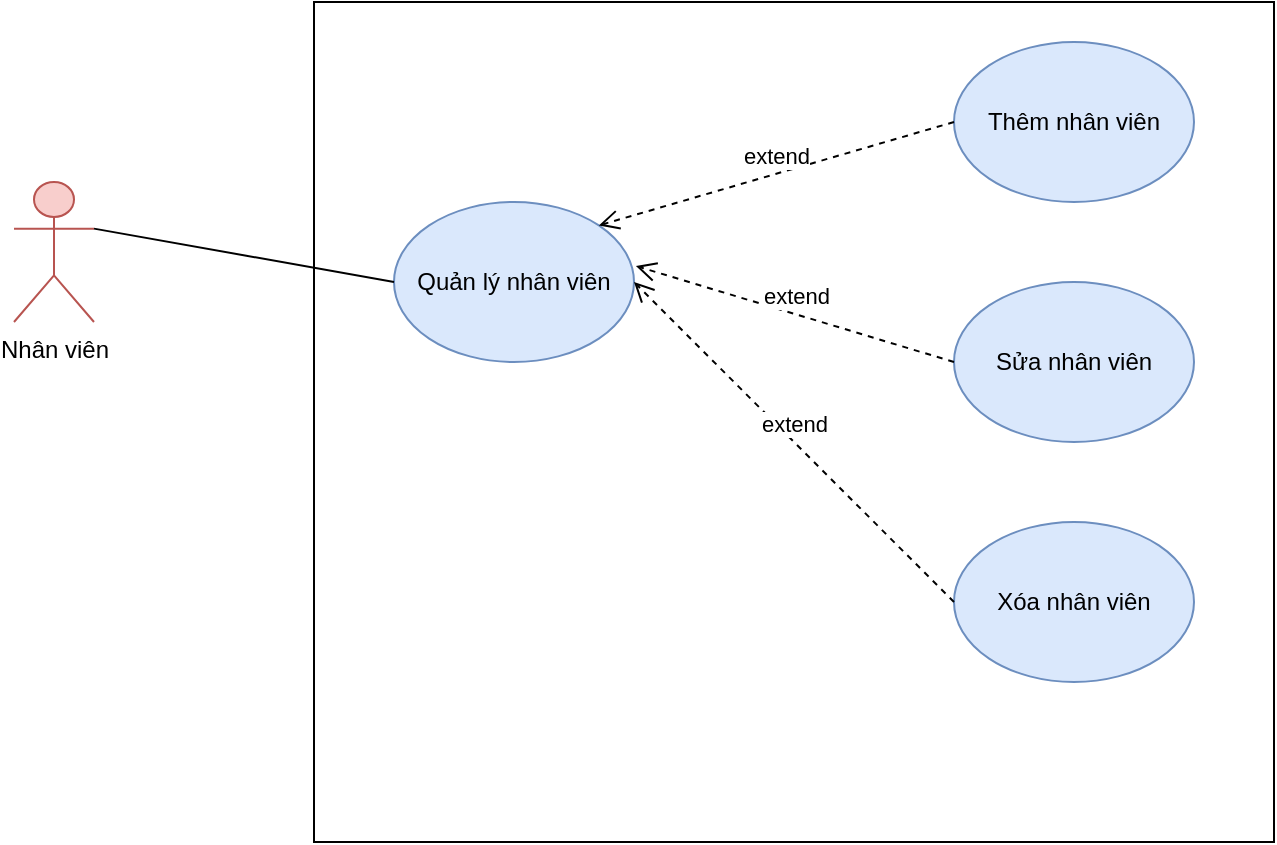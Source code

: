 <mxfile version="14.4.3" type="device"><diagram id="E_LgR0veNHQyCuvZdZR6" name="Page-1"><mxGraphModel dx="852" dy="494" grid="1" gridSize="10" guides="1" tooltips="1" connect="1" arrows="1" fold="1" page="1" pageScale="1" pageWidth="3300" pageHeight="4681" math="0" shadow="0"><root><mxCell id="0"/><mxCell id="1" parent="0"/><mxCell id="RzALi3BaZu-UWbF0h0M--13" value="" style="rounded=0;whiteSpace=wrap;html=1;" parent="1" vertex="1"><mxGeometry x="240" y="60" width="480" height="420" as="geometry"/></mxCell><mxCell id="RzALi3BaZu-UWbF0h0M--1" value="Nhân viên" style="shape=umlActor;verticalLabelPosition=bottom;verticalAlign=top;html=1;outlineConnect=0;fillColor=#f8cecc;strokeColor=#b85450;" parent="1" vertex="1"><mxGeometry x="90" y="150" width="40" height="70" as="geometry"/></mxCell><mxCell id="RzALi3BaZu-UWbF0h0M--2" value="Quản lý nhân viên" style="ellipse;whiteSpace=wrap;html=1;fillColor=#dae8fc;strokeColor=#6c8ebf;" parent="1" vertex="1"><mxGeometry x="280" y="160" width="120" height="80" as="geometry"/></mxCell><mxCell id="RzALi3BaZu-UWbF0h0M--3" value="Thêm nhân viên" style="ellipse;whiteSpace=wrap;html=1;fillColor=#dae8fc;strokeColor=#6c8ebf;" parent="1" vertex="1"><mxGeometry x="560" y="80" width="120" height="80" as="geometry"/></mxCell><mxCell id="RzALi3BaZu-UWbF0h0M--5" value="Sửa nhân viên" style="ellipse;whiteSpace=wrap;html=1;fillColor=#dae8fc;strokeColor=#6c8ebf;" parent="1" vertex="1"><mxGeometry x="560" y="200" width="120" height="80" as="geometry"/></mxCell><mxCell id="RzALi3BaZu-UWbF0h0M--6" value="Xóa nhân viên" style="ellipse;whiteSpace=wrap;html=1;fillColor=#dae8fc;strokeColor=#6c8ebf;" parent="1" vertex="1"><mxGeometry x="560" y="320" width="120" height="80" as="geometry"/></mxCell><mxCell id="RzALi3BaZu-UWbF0h0M--8" value="extend" style="html=1;verticalAlign=bottom;endArrow=open;dashed=1;endSize=8;exitX=0;exitY=0.5;exitDx=0;exitDy=0;entryX=1;entryY=0.5;entryDx=0;entryDy=0;" parent="1" source="RzALi3BaZu-UWbF0h0M--6" target="RzALi3BaZu-UWbF0h0M--2" edge="1"><mxGeometry relative="1" as="geometry"><mxPoint x="480" y="330" as="sourcePoint"/><mxPoint x="400" y="330" as="targetPoint"/></mxGeometry></mxCell><mxCell id="RzALi3BaZu-UWbF0h0M--9" value="extend" style="html=1;verticalAlign=bottom;endArrow=open;dashed=1;endSize=8;exitX=0;exitY=0.5;exitDx=0;exitDy=0;entryX=1;entryY=0;entryDx=0;entryDy=0;" parent="1" source="RzALi3BaZu-UWbF0h0M--3" target="RzALi3BaZu-UWbF0h0M--2" edge="1"><mxGeometry relative="1" as="geometry"><mxPoint x="480" y="210" as="sourcePoint"/><mxPoint x="400" y="210" as="targetPoint"/></mxGeometry></mxCell><mxCell id="RzALi3BaZu-UWbF0h0M--10" value="extend" style="html=1;verticalAlign=bottom;endArrow=open;dashed=1;endSize=8;exitX=0;exitY=0.5;exitDx=0;exitDy=0;entryX=1.008;entryY=0.4;entryDx=0;entryDy=0;entryPerimeter=0;" parent="1" source="RzALi3BaZu-UWbF0h0M--5" target="RzALi3BaZu-UWbF0h0M--2" edge="1"><mxGeometry relative="1" as="geometry"><mxPoint x="480" y="210" as="sourcePoint"/><mxPoint x="400" y="210" as="targetPoint"/></mxGeometry></mxCell><mxCell id="RzALi3BaZu-UWbF0h0M--12" value="" style="endArrow=none;html=1;entryX=0;entryY=0.5;entryDx=0;entryDy=0;exitX=1;exitY=0.333;exitDx=0;exitDy=0;exitPerimeter=0;" parent="1" source="RzALi3BaZu-UWbF0h0M--1" target="RzALi3BaZu-UWbF0h0M--2" edge="1"><mxGeometry width="50" height="50" relative="1" as="geometry"><mxPoint x="200" y="250" as="sourcePoint"/><mxPoint x="250" y="200" as="targetPoint"/></mxGeometry></mxCell></root></mxGraphModel></diagram></mxfile>